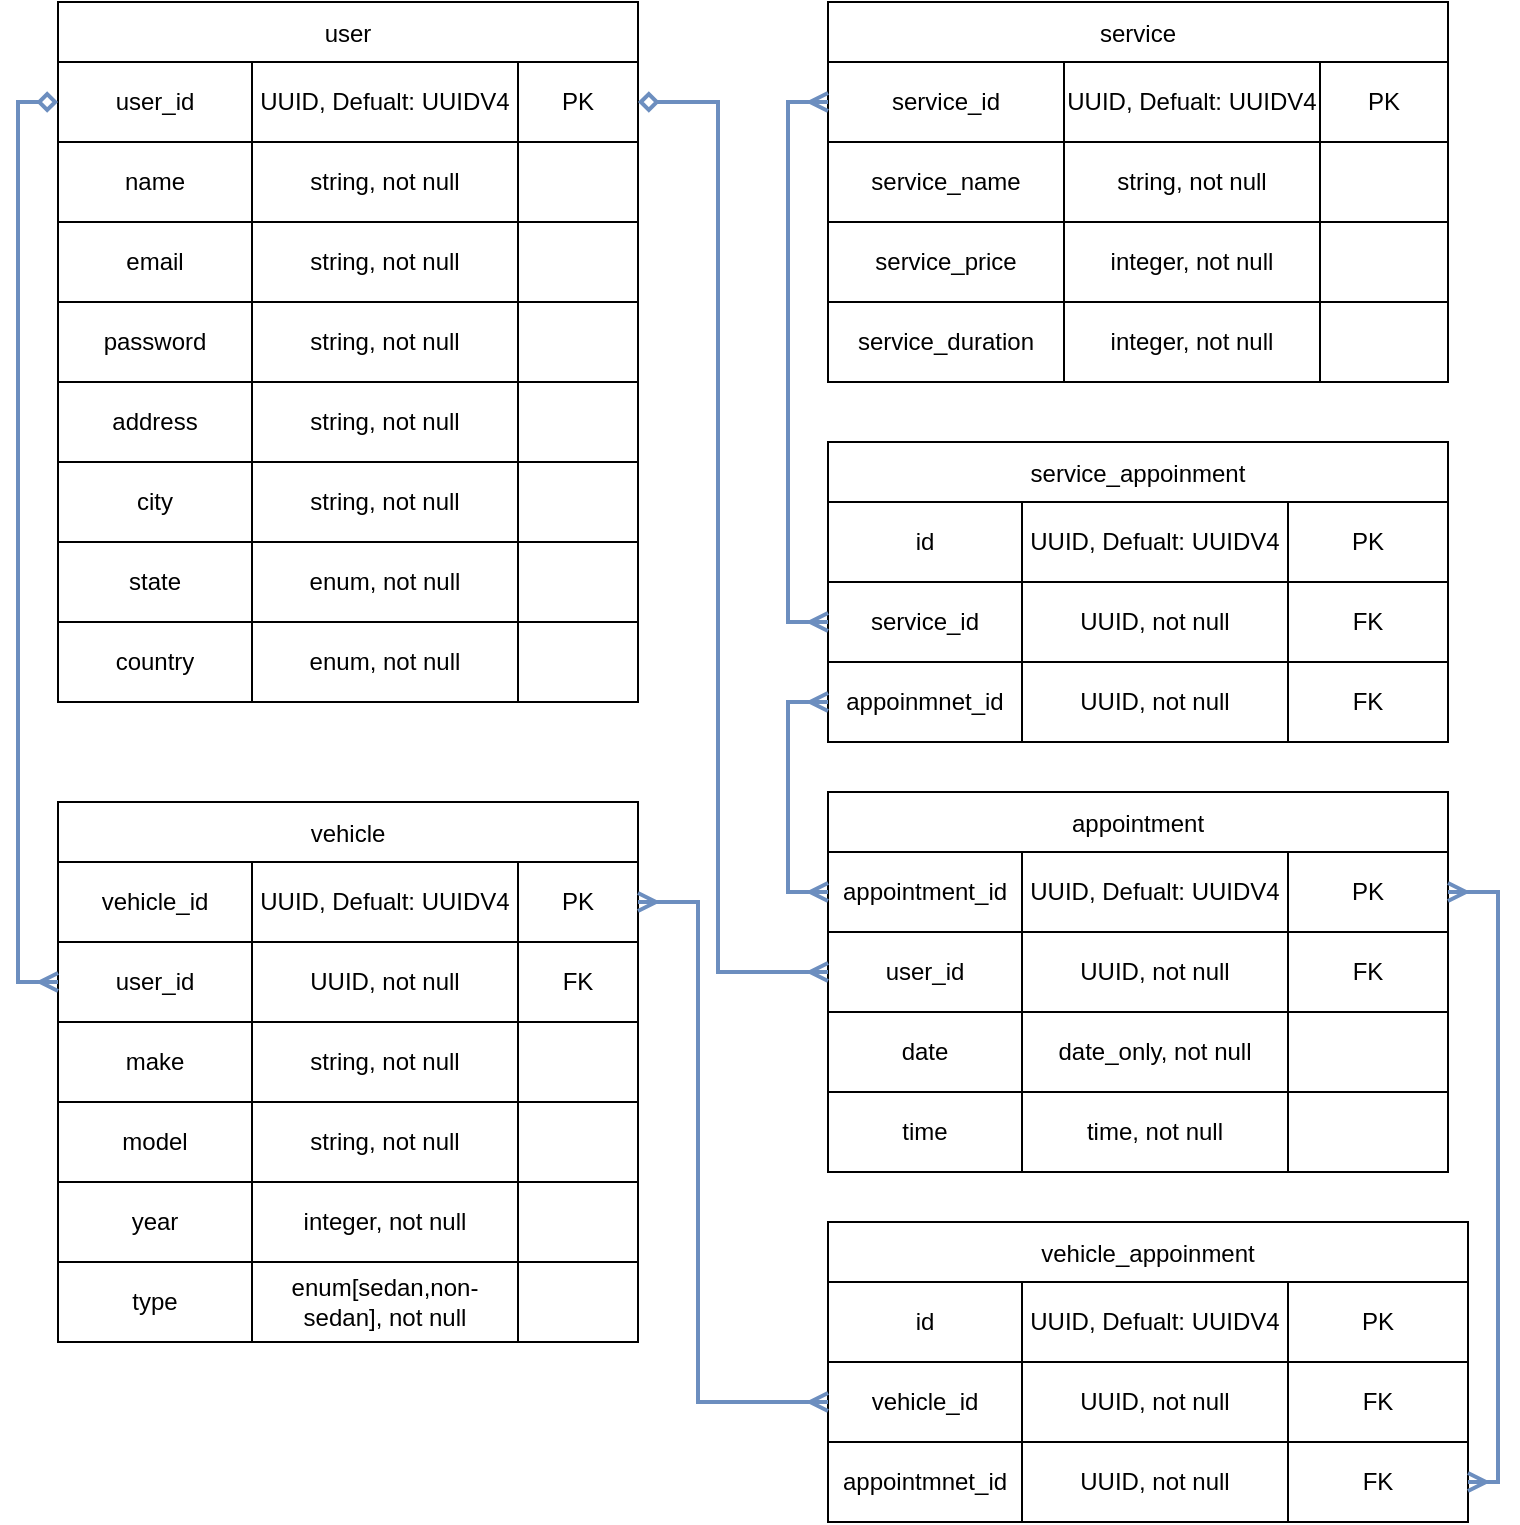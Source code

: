 <mxfile version="20.0.3" type="github">
  <diagram id="LNtF2awDO7GWqMIw528t" name="Page-1">
    <mxGraphModel dx="782" dy="431" grid="1" gridSize="10" guides="1" tooltips="1" connect="1" arrows="1" fold="1" page="1" pageScale="1" pageWidth="850" pageHeight="1100" math="0" shadow="0">
      <root>
        <mxCell id="0" />
        <mxCell id="1" parent="0" />
        <mxCell id="NZFbkUF4qg5c_zphjlse-41" value="user" style="shape=table;startSize=30;container=1;collapsible=0;childLayout=tableLayout;" parent="1" vertex="1">
          <mxGeometry x="40" y="40" width="290" height="350" as="geometry" />
        </mxCell>
        <mxCell id="NZFbkUF4qg5c_zphjlse-42" value="" style="shape=tableRow;horizontal=0;startSize=0;swimlaneHead=0;swimlaneBody=0;top=0;left=0;bottom=0;right=0;collapsible=0;dropTarget=0;fillColor=none;points=[[0,0.5],[1,0.5]];portConstraint=eastwest;" parent="NZFbkUF4qg5c_zphjlse-41" vertex="1">
          <mxGeometry y="30" width="290" height="40" as="geometry" />
        </mxCell>
        <mxCell id="NZFbkUF4qg5c_zphjlse-43" value="user_id" style="shape=partialRectangle;html=1;whiteSpace=wrap;connectable=0;overflow=hidden;fillColor=none;top=0;left=0;bottom=0;right=0;pointerEvents=1;" parent="NZFbkUF4qg5c_zphjlse-42" vertex="1">
          <mxGeometry width="97" height="40" as="geometry">
            <mxRectangle width="97" height="40" as="alternateBounds" />
          </mxGeometry>
        </mxCell>
        <mxCell id="NZFbkUF4qg5c_zphjlse-44" value="UUID, Defualt: UUIDV4" style="shape=partialRectangle;html=1;whiteSpace=wrap;connectable=0;overflow=hidden;fillColor=none;top=0;left=0;bottom=0;right=0;pointerEvents=1;" parent="NZFbkUF4qg5c_zphjlse-42" vertex="1">
          <mxGeometry x="97" width="133" height="40" as="geometry">
            <mxRectangle width="133" height="40" as="alternateBounds" />
          </mxGeometry>
        </mxCell>
        <mxCell id="NZFbkUF4qg5c_zphjlse-45" value="PK" style="shape=partialRectangle;html=1;whiteSpace=wrap;connectable=0;overflow=hidden;fillColor=none;top=0;left=0;bottom=0;right=0;pointerEvents=1;" parent="NZFbkUF4qg5c_zphjlse-42" vertex="1">
          <mxGeometry x="230" width="60" height="40" as="geometry">
            <mxRectangle width="60" height="40" as="alternateBounds" />
          </mxGeometry>
        </mxCell>
        <mxCell id="NZFbkUF4qg5c_zphjlse-103" style="shape=tableRow;horizontal=0;startSize=0;swimlaneHead=0;swimlaneBody=0;top=0;left=0;bottom=0;right=0;collapsible=0;dropTarget=0;fillColor=none;points=[[0,0.5],[1,0.5]];portConstraint=eastwest;" parent="NZFbkUF4qg5c_zphjlse-41" vertex="1">
          <mxGeometry y="70" width="290" height="40" as="geometry" />
        </mxCell>
        <mxCell id="NZFbkUF4qg5c_zphjlse-104" value="name" style="shape=partialRectangle;html=1;whiteSpace=wrap;connectable=0;overflow=hidden;fillColor=none;top=0;left=0;bottom=0;right=0;pointerEvents=1;" parent="NZFbkUF4qg5c_zphjlse-103" vertex="1">
          <mxGeometry width="97" height="40" as="geometry">
            <mxRectangle width="97" height="40" as="alternateBounds" />
          </mxGeometry>
        </mxCell>
        <mxCell id="NZFbkUF4qg5c_zphjlse-105" value="string, not null" style="shape=partialRectangle;html=1;whiteSpace=wrap;connectable=0;overflow=hidden;fillColor=none;top=0;left=0;bottom=0;right=0;pointerEvents=1;" parent="NZFbkUF4qg5c_zphjlse-103" vertex="1">
          <mxGeometry x="97" width="133" height="40" as="geometry">
            <mxRectangle width="133" height="40" as="alternateBounds" />
          </mxGeometry>
        </mxCell>
        <mxCell id="NZFbkUF4qg5c_zphjlse-106" style="shape=partialRectangle;html=1;whiteSpace=wrap;connectable=0;overflow=hidden;fillColor=none;top=0;left=0;bottom=0;right=0;pointerEvents=1;" parent="NZFbkUF4qg5c_zphjlse-103" vertex="1">
          <mxGeometry x="230" width="60" height="40" as="geometry">
            <mxRectangle width="60" height="40" as="alternateBounds" />
          </mxGeometry>
        </mxCell>
        <mxCell id="NZFbkUF4qg5c_zphjlse-46" value="" style="shape=tableRow;horizontal=0;startSize=0;swimlaneHead=0;swimlaneBody=0;top=0;left=0;bottom=0;right=0;collapsible=0;dropTarget=0;fillColor=none;points=[[0,0.5],[1,0.5]];portConstraint=eastwest;" parent="NZFbkUF4qg5c_zphjlse-41" vertex="1">
          <mxGeometry y="110" width="290" height="40" as="geometry" />
        </mxCell>
        <mxCell id="NZFbkUF4qg5c_zphjlse-47" value="email" style="shape=partialRectangle;html=1;whiteSpace=wrap;connectable=0;overflow=hidden;fillColor=none;top=0;left=0;bottom=0;right=0;pointerEvents=1;" parent="NZFbkUF4qg5c_zphjlse-46" vertex="1">
          <mxGeometry width="97" height="40" as="geometry">
            <mxRectangle width="97" height="40" as="alternateBounds" />
          </mxGeometry>
        </mxCell>
        <mxCell id="NZFbkUF4qg5c_zphjlse-48" value="string, not null" style="shape=partialRectangle;html=1;whiteSpace=wrap;connectable=0;overflow=hidden;fillColor=none;top=0;left=0;bottom=0;right=0;pointerEvents=1;" parent="NZFbkUF4qg5c_zphjlse-46" vertex="1">
          <mxGeometry x="97" width="133" height="40" as="geometry">
            <mxRectangle width="133" height="40" as="alternateBounds" />
          </mxGeometry>
        </mxCell>
        <mxCell id="NZFbkUF4qg5c_zphjlse-49" value="" style="shape=partialRectangle;html=1;whiteSpace=wrap;connectable=0;overflow=hidden;fillColor=none;top=0;left=0;bottom=0;right=0;pointerEvents=1;" parent="NZFbkUF4qg5c_zphjlse-46" vertex="1">
          <mxGeometry x="230" width="60" height="40" as="geometry">
            <mxRectangle width="60" height="40" as="alternateBounds" />
          </mxGeometry>
        </mxCell>
        <mxCell id="NZFbkUF4qg5c_zphjlse-50" value="" style="shape=tableRow;horizontal=0;startSize=0;swimlaneHead=0;swimlaneBody=0;top=0;left=0;bottom=0;right=0;collapsible=0;dropTarget=0;fillColor=none;points=[[0,0.5],[1,0.5]];portConstraint=eastwest;" parent="NZFbkUF4qg5c_zphjlse-41" vertex="1">
          <mxGeometry y="150" width="290" height="40" as="geometry" />
        </mxCell>
        <mxCell id="NZFbkUF4qg5c_zphjlse-51" value="password" style="shape=partialRectangle;html=1;whiteSpace=wrap;connectable=0;overflow=hidden;fillColor=none;top=0;left=0;bottom=0;right=0;pointerEvents=1;" parent="NZFbkUF4qg5c_zphjlse-50" vertex="1">
          <mxGeometry width="97" height="40" as="geometry">
            <mxRectangle width="97" height="40" as="alternateBounds" />
          </mxGeometry>
        </mxCell>
        <mxCell id="NZFbkUF4qg5c_zphjlse-52" value="string, not null" style="shape=partialRectangle;html=1;whiteSpace=wrap;connectable=0;overflow=hidden;fillColor=none;top=0;left=0;bottom=0;right=0;pointerEvents=1;" parent="NZFbkUF4qg5c_zphjlse-50" vertex="1">
          <mxGeometry x="97" width="133" height="40" as="geometry">
            <mxRectangle width="133" height="40" as="alternateBounds" />
          </mxGeometry>
        </mxCell>
        <mxCell id="NZFbkUF4qg5c_zphjlse-53" value="" style="shape=partialRectangle;html=1;whiteSpace=wrap;connectable=0;overflow=hidden;fillColor=none;top=0;left=0;bottom=0;right=0;pointerEvents=1;" parent="NZFbkUF4qg5c_zphjlse-50" vertex="1">
          <mxGeometry x="230" width="60" height="40" as="geometry">
            <mxRectangle width="60" height="40" as="alternateBounds" />
          </mxGeometry>
        </mxCell>
        <mxCell id="NZFbkUF4qg5c_zphjlse-54" value="" style="shape=tableRow;horizontal=0;startSize=0;swimlaneHead=0;swimlaneBody=0;top=0;left=0;bottom=0;right=0;collapsible=0;dropTarget=0;fillColor=none;points=[[0,0.5],[1,0.5]];portConstraint=eastwest;" parent="NZFbkUF4qg5c_zphjlse-41" vertex="1">
          <mxGeometry y="190" width="290" height="40" as="geometry" />
        </mxCell>
        <mxCell id="NZFbkUF4qg5c_zphjlse-55" value="address" style="shape=partialRectangle;html=1;whiteSpace=wrap;connectable=0;overflow=hidden;fillColor=none;top=0;left=0;bottom=0;right=0;pointerEvents=1;" parent="NZFbkUF4qg5c_zphjlse-54" vertex="1">
          <mxGeometry width="97" height="40" as="geometry">
            <mxRectangle width="97" height="40" as="alternateBounds" />
          </mxGeometry>
        </mxCell>
        <mxCell id="NZFbkUF4qg5c_zphjlse-56" value="string, not null" style="shape=partialRectangle;html=1;whiteSpace=wrap;connectable=0;overflow=hidden;fillColor=none;top=0;left=0;bottom=0;right=0;pointerEvents=1;" parent="NZFbkUF4qg5c_zphjlse-54" vertex="1">
          <mxGeometry x="97" width="133" height="40" as="geometry">
            <mxRectangle width="133" height="40" as="alternateBounds" />
          </mxGeometry>
        </mxCell>
        <mxCell id="NZFbkUF4qg5c_zphjlse-57" value="" style="shape=partialRectangle;html=1;whiteSpace=wrap;connectable=0;overflow=hidden;fillColor=none;top=0;left=0;bottom=0;right=0;pointerEvents=1;" parent="NZFbkUF4qg5c_zphjlse-54" vertex="1">
          <mxGeometry x="230" width="60" height="40" as="geometry">
            <mxRectangle width="60" height="40" as="alternateBounds" />
          </mxGeometry>
        </mxCell>
        <mxCell id="NZFbkUF4qg5c_zphjlse-58" value="" style="shape=tableRow;horizontal=0;startSize=0;swimlaneHead=0;swimlaneBody=0;top=0;left=0;bottom=0;right=0;collapsible=0;dropTarget=0;fillColor=none;points=[[0,0.5],[1,0.5]];portConstraint=eastwest;" parent="NZFbkUF4qg5c_zphjlse-41" vertex="1">
          <mxGeometry y="230" width="290" height="40" as="geometry" />
        </mxCell>
        <mxCell id="NZFbkUF4qg5c_zphjlse-59" value="city" style="shape=partialRectangle;html=1;whiteSpace=wrap;connectable=0;overflow=hidden;fillColor=none;top=0;left=0;bottom=0;right=0;pointerEvents=1;" parent="NZFbkUF4qg5c_zphjlse-58" vertex="1">
          <mxGeometry width="97" height="40" as="geometry">
            <mxRectangle width="97" height="40" as="alternateBounds" />
          </mxGeometry>
        </mxCell>
        <mxCell id="NZFbkUF4qg5c_zphjlse-60" value="string, not null" style="shape=partialRectangle;html=1;whiteSpace=wrap;connectable=0;overflow=hidden;fillColor=none;top=0;left=0;bottom=0;right=0;pointerEvents=1;" parent="NZFbkUF4qg5c_zphjlse-58" vertex="1">
          <mxGeometry x="97" width="133" height="40" as="geometry">
            <mxRectangle width="133" height="40" as="alternateBounds" />
          </mxGeometry>
        </mxCell>
        <mxCell id="NZFbkUF4qg5c_zphjlse-61" value="" style="shape=partialRectangle;html=1;whiteSpace=wrap;connectable=0;overflow=hidden;fillColor=none;top=0;left=0;bottom=0;right=0;pointerEvents=1;" parent="NZFbkUF4qg5c_zphjlse-58" vertex="1">
          <mxGeometry x="230" width="60" height="40" as="geometry">
            <mxRectangle width="60" height="40" as="alternateBounds" />
          </mxGeometry>
        </mxCell>
        <mxCell id="NZFbkUF4qg5c_zphjlse-70" style="shape=tableRow;horizontal=0;startSize=0;swimlaneHead=0;swimlaneBody=0;top=0;left=0;bottom=0;right=0;collapsible=0;dropTarget=0;fillColor=none;points=[[0,0.5],[1,0.5]];portConstraint=eastwest;" parent="NZFbkUF4qg5c_zphjlse-41" vertex="1">
          <mxGeometry y="270" width="290" height="40" as="geometry" />
        </mxCell>
        <mxCell id="NZFbkUF4qg5c_zphjlse-71" value="state" style="shape=partialRectangle;html=1;whiteSpace=wrap;connectable=0;overflow=hidden;fillColor=none;top=0;left=0;bottom=0;right=0;pointerEvents=1;" parent="NZFbkUF4qg5c_zphjlse-70" vertex="1">
          <mxGeometry width="97" height="40" as="geometry">
            <mxRectangle width="97" height="40" as="alternateBounds" />
          </mxGeometry>
        </mxCell>
        <mxCell id="NZFbkUF4qg5c_zphjlse-72" value="enum, not null" style="shape=partialRectangle;html=1;whiteSpace=wrap;connectable=0;overflow=hidden;fillColor=none;top=0;left=0;bottom=0;right=0;pointerEvents=1;" parent="NZFbkUF4qg5c_zphjlse-70" vertex="1">
          <mxGeometry x="97" width="133" height="40" as="geometry">
            <mxRectangle width="133" height="40" as="alternateBounds" />
          </mxGeometry>
        </mxCell>
        <mxCell id="NZFbkUF4qg5c_zphjlse-73" style="shape=partialRectangle;html=1;whiteSpace=wrap;connectable=0;overflow=hidden;fillColor=none;top=0;left=0;bottom=0;right=0;pointerEvents=1;" parent="NZFbkUF4qg5c_zphjlse-70" vertex="1">
          <mxGeometry x="230" width="60" height="40" as="geometry">
            <mxRectangle width="60" height="40" as="alternateBounds" />
          </mxGeometry>
        </mxCell>
        <mxCell id="NZFbkUF4qg5c_zphjlse-66" style="shape=tableRow;horizontal=0;startSize=0;swimlaneHead=0;swimlaneBody=0;top=0;left=0;bottom=0;right=0;collapsible=0;dropTarget=0;fillColor=none;points=[[0,0.5],[1,0.5]];portConstraint=eastwest;" parent="NZFbkUF4qg5c_zphjlse-41" vertex="1">
          <mxGeometry y="310" width="290" height="40" as="geometry" />
        </mxCell>
        <mxCell id="NZFbkUF4qg5c_zphjlse-67" value="country" style="shape=partialRectangle;html=1;whiteSpace=wrap;connectable=0;overflow=hidden;fillColor=none;top=0;left=0;bottom=0;right=0;pointerEvents=1;" parent="NZFbkUF4qg5c_zphjlse-66" vertex="1">
          <mxGeometry width="97" height="40" as="geometry">
            <mxRectangle width="97" height="40" as="alternateBounds" />
          </mxGeometry>
        </mxCell>
        <mxCell id="NZFbkUF4qg5c_zphjlse-68" value="enum, not null" style="shape=partialRectangle;html=1;whiteSpace=wrap;connectable=0;overflow=hidden;fillColor=none;top=0;left=0;bottom=0;right=0;pointerEvents=1;" parent="NZFbkUF4qg5c_zphjlse-66" vertex="1">
          <mxGeometry x="97" width="133" height="40" as="geometry">
            <mxRectangle width="133" height="40" as="alternateBounds" />
          </mxGeometry>
        </mxCell>
        <mxCell id="NZFbkUF4qg5c_zphjlse-69" style="shape=partialRectangle;html=1;whiteSpace=wrap;connectable=0;overflow=hidden;fillColor=none;top=0;left=0;bottom=0;right=0;pointerEvents=1;" parent="NZFbkUF4qg5c_zphjlse-66" vertex="1">
          <mxGeometry x="230" width="60" height="40" as="geometry">
            <mxRectangle width="60" height="40" as="alternateBounds" />
          </mxGeometry>
        </mxCell>
        <mxCell id="NZFbkUF4qg5c_zphjlse-74" value="service" style="shape=table;startSize=30;container=1;collapsible=0;childLayout=tableLayout;" parent="1" vertex="1">
          <mxGeometry x="425" y="40" width="310" height="190" as="geometry" />
        </mxCell>
        <mxCell id="NZFbkUF4qg5c_zphjlse-75" value="" style="shape=tableRow;horizontal=0;startSize=0;swimlaneHead=0;swimlaneBody=0;top=0;left=0;bottom=0;right=0;collapsible=0;dropTarget=0;fillColor=none;points=[[0,0.5],[1,0.5]];portConstraint=eastwest;" parent="NZFbkUF4qg5c_zphjlse-74" vertex="1">
          <mxGeometry y="30" width="310" height="40" as="geometry" />
        </mxCell>
        <mxCell id="NZFbkUF4qg5c_zphjlse-76" value="service_id" style="shape=partialRectangle;html=1;whiteSpace=wrap;connectable=0;overflow=hidden;fillColor=none;top=0;left=0;bottom=0;right=0;pointerEvents=1;" parent="NZFbkUF4qg5c_zphjlse-75" vertex="1">
          <mxGeometry width="118" height="40" as="geometry">
            <mxRectangle width="118" height="40" as="alternateBounds" />
          </mxGeometry>
        </mxCell>
        <mxCell id="NZFbkUF4qg5c_zphjlse-77" value="UUID, Defualt: UUIDV4" style="shape=partialRectangle;html=1;whiteSpace=wrap;connectable=0;overflow=hidden;fillColor=none;top=0;left=0;bottom=0;right=0;pointerEvents=1;" parent="NZFbkUF4qg5c_zphjlse-75" vertex="1">
          <mxGeometry x="118" width="128" height="40" as="geometry">
            <mxRectangle width="128" height="40" as="alternateBounds" />
          </mxGeometry>
        </mxCell>
        <mxCell id="NZFbkUF4qg5c_zphjlse-78" value="PK" style="shape=partialRectangle;html=1;whiteSpace=wrap;connectable=0;overflow=hidden;fillColor=none;top=0;left=0;bottom=0;right=0;pointerEvents=1;" parent="NZFbkUF4qg5c_zphjlse-75" vertex="1">
          <mxGeometry x="246" width="64" height="40" as="geometry">
            <mxRectangle width="64" height="40" as="alternateBounds" />
          </mxGeometry>
        </mxCell>
        <mxCell id="NZFbkUF4qg5c_zphjlse-79" value="" style="shape=tableRow;horizontal=0;startSize=0;swimlaneHead=0;swimlaneBody=0;top=0;left=0;bottom=0;right=0;collapsible=0;dropTarget=0;fillColor=none;points=[[0,0.5],[1,0.5]];portConstraint=eastwest;" parent="NZFbkUF4qg5c_zphjlse-74" vertex="1">
          <mxGeometry y="70" width="310" height="40" as="geometry" />
        </mxCell>
        <mxCell id="NZFbkUF4qg5c_zphjlse-80" value="service_name" style="shape=partialRectangle;html=1;whiteSpace=wrap;connectable=0;overflow=hidden;fillColor=none;top=0;left=0;bottom=0;right=0;pointerEvents=1;" parent="NZFbkUF4qg5c_zphjlse-79" vertex="1">
          <mxGeometry width="118" height="40" as="geometry">
            <mxRectangle width="118" height="40" as="alternateBounds" />
          </mxGeometry>
        </mxCell>
        <mxCell id="NZFbkUF4qg5c_zphjlse-81" value="string, not null" style="shape=partialRectangle;html=1;whiteSpace=wrap;connectable=0;overflow=hidden;fillColor=none;top=0;left=0;bottom=0;right=0;pointerEvents=1;" parent="NZFbkUF4qg5c_zphjlse-79" vertex="1">
          <mxGeometry x="118" width="128" height="40" as="geometry">
            <mxRectangle width="128" height="40" as="alternateBounds" />
          </mxGeometry>
        </mxCell>
        <mxCell id="NZFbkUF4qg5c_zphjlse-82" value="" style="shape=partialRectangle;html=1;whiteSpace=wrap;connectable=0;overflow=hidden;fillColor=none;top=0;left=0;bottom=0;right=0;pointerEvents=1;" parent="NZFbkUF4qg5c_zphjlse-79" vertex="1">
          <mxGeometry x="246" width="64" height="40" as="geometry">
            <mxRectangle width="64" height="40" as="alternateBounds" />
          </mxGeometry>
        </mxCell>
        <mxCell id="NZFbkUF4qg5c_zphjlse-83" value="" style="shape=tableRow;horizontal=0;startSize=0;swimlaneHead=0;swimlaneBody=0;top=0;left=0;bottom=0;right=0;collapsible=0;dropTarget=0;fillColor=none;points=[[0,0.5],[1,0.5]];portConstraint=eastwest;" parent="NZFbkUF4qg5c_zphjlse-74" vertex="1">
          <mxGeometry y="110" width="310" height="40" as="geometry" />
        </mxCell>
        <mxCell id="NZFbkUF4qg5c_zphjlse-84" value="service_price" style="shape=partialRectangle;html=1;whiteSpace=wrap;connectable=0;overflow=hidden;fillColor=none;top=0;left=0;bottom=0;right=0;pointerEvents=1;" parent="NZFbkUF4qg5c_zphjlse-83" vertex="1">
          <mxGeometry width="118" height="40" as="geometry">
            <mxRectangle width="118" height="40" as="alternateBounds" />
          </mxGeometry>
        </mxCell>
        <mxCell id="NZFbkUF4qg5c_zphjlse-85" value="integer, not null" style="shape=partialRectangle;html=1;whiteSpace=wrap;connectable=0;overflow=hidden;fillColor=none;top=0;left=0;bottom=0;right=0;pointerEvents=1;" parent="NZFbkUF4qg5c_zphjlse-83" vertex="1">
          <mxGeometry x="118" width="128" height="40" as="geometry">
            <mxRectangle width="128" height="40" as="alternateBounds" />
          </mxGeometry>
        </mxCell>
        <mxCell id="NZFbkUF4qg5c_zphjlse-86" value="" style="shape=partialRectangle;html=1;whiteSpace=wrap;connectable=0;overflow=hidden;fillColor=none;top=0;left=0;bottom=0;right=0;pointerEvents=1;" parent="NZFbkUF4qg5c_zphjlse-83" vertex="1">
          <mxGeometry x="246" width="64" height="40" as="geometry">
            <mxRectangle width="64" height="40" as="alternateBounds" />
          </mxGeometry>
        </mxCell>
        <mxCell id="NZFbkUF4qg5c_zphjlse-87" value="" style="shape=tableRow;horizontal=0;startSize=0;swimlaneHead=0;swimlaneBody=0;top=0;left=0;bottom=0;right=0;collapsible=0;dropTarget=0;fillColor=none;points=[[0,0.5],[1,0.5]];portConstraint=eastwest;" parent="NZFbkUF4qg5c_zphjlse-74" vertex="1">
          <mxGeometry y="150" width="310" height="40" as="geometry" />
        </mxCell>
        <mxCell id="NZFbkUF4qg5c_zphjlse-88" value="service_duration" style="shape=partialRectangle;html=1;whiteSpace=wrap;connectable=0;overflow=hidden;fillColor=none;top=0;left=0;bottom=0;right=0;pointerEvents=1;" parent="NZFbkUF4qg5c_zphjlse-87" vertex="1">
          <mxGeometry width="118" height="40" as="geometry">
            <mxRectangle width="118" height="40" as="alternateBounds" />
          </mxGeometry>
        </mxCell>
        <mxCell id="NZFbkUF4qg5c_zphjlse-89" value="integer, not null" style="shape=partialRectangle;html=1;whiteSpace=wrap;connectable=0;overflow=hidden;fillColor=none;top=0;left=0;bottom=0;right=0;pointerEvents=1;" parent="NZFbkUF4qg5c_zphjlse-87" vertex="1">
          <mxGeometry x="118" width="128" height="40" as="geometry">
            <mxRectangle width="128" height="40" as="alternateBounds" />
          </mxGeometry>
        </mxCell>
        <mxCell id="NZFbkUF4qg5c_zphjlse-90" value="" style="shape=partialRectangle;html=1;whiteSpace=wrap;connectable=0;overflow=hidden;fillColor=none;top=0;left=0;bottom=0;right=0;pointerEvents=1;" parent="NZFbkUF4qg5c_zphjlse-87" vertex="1">
          <mxGeometry x="246" width="64" height="40" as="geometry">
            <mxRectangle width="64" height="40" as="alternateBounds" />
          </mxGeometry>
        </mxCell>
        <mxCell id="NZFbkUF4qg5c_zphjlse-107" value="vehicle" style="shape=table;startSize=30;container=1;collapsible=0;childLayout=tableLayout;" parent="1" vertex="1">
          <mxGeometry x="40" y="440" width="290" height="270" as="geometry" />
        </mxCell>
        <mxCell id="NZFbkUF4qg5c_zphjlse-108" value="" style="shape=tableRow;horizontal=0;startSize=0;swimlaneHead=0;swimlaneBody=0;top=0;left=0;bottom=0;right=0;collapsible=0;dropTarget=0;fillColor=none;points=[[0,0.5],[1,0.5]];portConstraint=eastwest;" parent="NZFbkUF4qg5c_zphjlse-107" vertex="1">
          <mxGeometry y="30" width="290" height="40" as="geometry" />
        </mxCell>
        <mxCell id="NZFbkUF4qg5c_zphjlse-109" value="vehicle_id" style="shape=partialRectangle;html=1;whiteSpace=wrap;connectable=0;overflow=hidden;fillColor=none;top=0;left=0;bottom=0;right=0;pointerEvents=1;" parent="NZFbkUF4qg5c_zphjlse-108" vertex="1">
          <mxGeometry width="97" height="40" as="geometry">
            <mxRectangle width="97" height="40" as="alternateBounds" />
          </mxGeometry>
        </mxCell>
        <mxCell id="NZFbkUF4qg5c_zphjlse-110" value="UUID, Defualt: UUIDV4" style="shape=partialRectangle;html=1;whiteSpace=wrap;connectable=0;overflow=hidden;fillColor=none;top=0;left=0;bottom=0;right=0;pointerEvents=1;" parent="NZFbkUF4qg5c_zphjlse-108" vertex="1">
          <mxGeometry x="97" width="133" height="40" as="geometry">
            <mxRectangle width="133" height="40" as="alternateBounds" />
          </mxGeometry>
        </mxCell>
        <mxCell id="NZFbkUF4qg5c_zphjlse-111" value="PK" style="shape=partialRectangle;html=1;whiteSpace=wrap;connectable=0;overflow=hidden;fillColor=none;top=0;left=0;bottom=0;right=0;pointerEvents=1;" parent="NZFbkUF4qg5c_zphjlse-108" vertex="1">
          <mxGeometry x="230" width="60" height="40" as="geometry">
            <mxRectangle width="60" height="40" as="alternateBounds" />
          </mxGeometry>
        </mxCell>
        <mxCell id="NZFbkUF4qg5c_zphjlse-112" style="shape=tableRow;horizontal=0;startSize=0;swimlaneHead=0;swimlaneBody=0;top=0;left=0;bottom=0;right=0;collapsible=0;dropTarget=0;fillColor=none;points=[[0,0.5],[1,0.5]];portConstraint=eastwest;" parent="NZFbkUF4qg5c_zphjlse-107" vertex="1">
          <mxGeometry y="70" width="290" height="40" as="geometry" />
        </mxCell>
        <mxCell id="NZFbkUF4qg5c_zphjlse-113" value="user_id" style="shape=partialRectangle;html=1;whiteSpace=wrap;connectable=0;overflow=hidden;fillColor=none;top=0;left=0;bottom=0;right=0;pointerEvents=1;" parent="NZFbkUF4qg5c_zphjlse-112" vertex="1">
          <mxGeometry width="97" height="40" as="geometry">
            <mxRectangle width="97" height="40" as="alternateBounds" />
          </mxGeometry>
        </mxCell>
        <mxCell id="NZFbkUF4qg5c_zphjlse-114" value="UUID, not null" style="shape=partialRectangle;html=1;whiteSpace=wrap;connectable=0;overflow=hidden;fillColor=none;top=0;left=0;bottom=0;right=0;pointerEvents=1;" parent="NZFbkUF4qg5c_zphjlse-112" vertex="1">
          <mxGeometry x="97" width="133" height="40" as="geometry">
            <mxRectangle width="133" height="40" as="alternateBounds" />
          </mxGeometry>
        </mxCell>
        <mxCell id="NZFbkUF4qg5c_zphjlse-115" value="FK" style="shape=partialRectangle;html=1;whiteSpace=wrap;connectable=0;overflow=hidden;fillColor=none;top=0;left=0;bottom=0;right=0;pointerEvents=1;" parent="NZFbkUF4qg5c_zphjlse-112" vertex="1">
          <mxGeometry x="230" width="60" height="40" as="geometry">
            <mxRectangle width="60" height="40" as="alternateBounds" />
          </mxGeometry>
        </mxCell>
        <mxCell id="NZFbkUF4qg5c_zphjlse-116" value="" style="shape=tableRow;horizontal=0;startSize=0;swimlaneHead=0;swimlaneBody=0;top=0;left=0;bottom=0;right=0;collapsible=0;dropTarget=0;fillColor=none;points=[[0,0.5],[1,0.5]];portConstraint=eastwest;" parent="NZFbkUF4qg5c_zphjlse-107" vertex="1">
          <mxGeometry y="110" width="290" height="40" as="geometry" />
        </mxCell>
        <mxCell id="NZFbkUF4qg5c_zphjlse-117" value="make" style="shape=partialRectangle;html=1;whiteSpace=wrap;connectable=0;overflow=hidden;fillColor=none;top=0;left=0;bottom=0;right=0;pointerEvents=1;" parent="NZFbkUF4qg5c_zphjlse-116" vertex="1">
          <mxGeometry width="97" height="40" as="geometry">
            <mxRectangle width="97" height="40" as="alternateBounds" />
          </mxGeometry>
        </mxCell>
        <mxCell id="NZFbkUF4qg5c_zphjlse-118" value="string, not null" style="shape=partialRectangle;html=1;whiteSpace=wrap;connectable=0;overflow=hidden;fillColor=none;top=0;left=0;bottom=0;right=0;pointerEvents=1;" parent="NZFbkUF4qg5c_zphjlse-116" vertex="1">
          <mxGeometry x="97" width="133" height="40" as="geometry">
            <mxRectangle width="133" height="40" as="alternateBounds" />
          </mxGeometry>
        </mxCell>
        <mxCell id="NZFbkUF4qg5c_zphjlse-119" value="" style="shape=partialRectangle;html=1;whiteSpace=wrap;connectable=0;overflow=hidden;fillColor=none;top=0;left=0;bottom=0;right=0;pointerEvents=1;" parent="NZFbkUF4qg5c_zphjlse-116" vertex="1">
          <mxGeometry x="230" width="60" height="40" as="geometry">
            <mxRectangle width="60" height="40" as="alternateBounds" />
          </mxGeometry>
        </mxCell>
        <mxCell id="NZFbkUF4qg5c_zphjlse-120" value="" style="shape=tableRow;horizontal=0;startSize=0;swimlaneHead=0;swimlaneBody=0;top=0;left=0;bottom=0;right=0;collapsible=0;dropTarget=0;fillColor=none;points=[[0,0.5],[1,0.5]];portConstraint=eastwest;" parent="NZFbkUF4qg5c_zphjlse-107" vertex="1">
          <mxGeometry y="150" width="290" height="40" as="geometry" />
        </mxCell>
        <mxCell id="NZFbkUF4qg5c_zphjlse-121" value="model" style="shape=partialRectangle;html=1;whiteSpace=wrap;connectable=0;overflow=hidden;fillColor=none;top=0;left=0;bottom=0;right=0;pointerEvents=1;" parent="NZFbkUF4qg5c_zphjlse-120" vertex="1">
          <mxGeometry width="97" height="40" as="geometry">
            <mxRectangle width="97" height="40" as="alternateBounds" />
          </mxGeometry>
        </mxCell>
        <mxCell id="NZFbkUF4qg5c_zphjlse-122" value="string, not null" style="shape=partialRectangle;html=1;whiteSpace=wrap;connectable=0;overflow=hidden;fillColor=none;top=0;left=0;bottom=0;right=0;pointerEvents=1;" parent="NZFbkUF4qg5c_zphjlse-120" vertex="1">
          <mxGeometry x="97" width="133" height="40" as="geometry">
            <mxRectangle width="133" height="40" as="alternateBounds" />
          </mxGeometry>
        </mxCell>
        <mxCell id="NZFbkUF4qg5c_zphjlse-123" value="" style="shape=partialRectangle;html=1;whiteSpace=wrap;connectable=0;overflow=hidden;fillColor=none;top=0;left=0;bottom=0;right=0;pointerEvents=1;" parent="NZFbkUF4qg5c_zphjlse-120" vertex="1">
          <mxGeometry x="230" width="60" height="40" as="geometry">
            <mxRectangle width="60" height="40" as="alternateBounds" />
          </mxGeometry>
        </mxCell>
        <mxCell id="NZFbkUF4qg5c_zphjlse-124" value="" style="shape=tableRow;horizontal=0;startSize=0;swimlaneHead=0;swimlaneBody=0;top=0;left=0;bottom=0;right=0;collapsible=0;dropTarget=0;fillColor=none;points=[[0,0.5],[1,0.5]];portConstraint=eastwest;" parent="NZFbkUF4qg5c_zphjlse-107" vertex="1">
          <mxGeometry y="190" width="290" height="40" as="geometry" />
        </mxCell>
        <mxCell id="NZFbkUF4qg5c_zphjlse-125" value="year" style="shape=partialRectangle;html=1;whiteSpace=wrap;connectable=0;overflow=hidden;fillColor=none;top=0;left=0;bottom=0;right=0;pointerEvents=1;" parent="NZFbkUF4qg5c_zphjlse-124" vertex="1">
          <mxGeometry width="97" height="40" as="geometry">
            <mxRectangle width="97" height="40" as="alternateBounds" />
          </mxGeometry>
        </mxCell>
        <mxCell id="NZFbkUF4qg5c_zphjlse-126" value="integer, not null" style="shape=partialRectangle;html=1;whiteSpace=wrap;connectable=0;overflow=hidden;fillColor=none;top=0;left=0;bottom=0;right=0;pointerEvents=1;" parent="NZFbkUF4qg5c_zphjlse-124" vertex="1">
          <mxGeometry x="97" width="133" height="40" as="geometry">
            <mxRectangle width="133" height="40" as="alternateBounds" />
          </mxGeometry>
        </mxCell>
        <mxCell id="NZFbkUF4qg5c_zphjlse-127" value="" style="shape=partialRectangle;html=1;whiteSpace=wrap;connectable=0;overflow=hidden;fillColor=none;top=0;left=0;bottom=0;right=0;pointerEvents=1;" parent="NZFbkUF4qg5c_zphjlse-124" vertex="1">
          <mxGeometry x="230" width="60" height="40" as="geometry">
            <mxRectangle width="60" height="40" as="alternateBounds" />
          </mxGeometry>
        </mxCell>
        <mxCell id="NZFbkUF4qg5c_zphjlse-170" style="shape=tableRow;horizontal=0;startSize=0;swimlaneHead=0;swimlaneBody=0;top=0;left=0;bottom=0;right=0;collapsible=0;dropTarget=0;fillColor=none;points=[[0,0.5],[1,0.5]];portConstraint=eastwest;" parent="NZFbkUF4qg5c_zphjlse-107" vertex="1">
          <mxGeometry y="230" width="290" height="40" as="geometry" />
        </mxCell>
        <mxCell id="NZFbkUF4qg5c_zphjlse-171" value="type" style="shape=partialRectangle;html=1;whiteSpace=wrap;connectable=0;overflow=hidden;fillColor=none;top=0;left=0;bottom=0;right=0;pointerEvents=1;" parent="NZFbkUF4qg5c_zphjlse-170" vertex="1">
          <mxGeometry width="97" height="40" as="geometry">
            <mxRectangle width="97" height="40" as="alternateBounds" />
          </mxGeometry>
        </mxCell>
        <mxCell id="NZFbkUF4qg5c_zphjlse-172" value="enum[sedan,non-sedan], not null" style="shape=partialRectangle;html=1;whiteSpace=wrap;connectable=0;overflow=hidden;fillColor=none;top=0;left=0;bottom=0;right=0;pointerEvents=1;" parent="NZFbkUF4qg5c_zphjlse-170" vertex="1">
          <mxGeometry x="97" width="133" height="40" as="geometry">
            <mxRectangle width="133" height="40" as="alternateBounds" />
          </mxGeometry>
        </mxCell>
        <mxCell id="NZFbkUF4qg5c_zphjlse-173" style="shape=partialRectangle;html=1;whiteSpace=wrap;connectable=0;overflow=hidden;fillColor=none;top=0;left=0;bottom=0;right=0;pointerEvents=1;" parent="NZFbkUF4qg5c_zphjlse-170" vertex="1">
          <mxGeometry x="230" width="60" height="40" as="geometry">
            <mxRectangle width="60" height="40" as="alternateBounds" />
          </mxGeometry>
        </mxCell>
        <mxCell id="NZFbkUF4qg5c_zphjlse-140" value="appointment" style="shape=table;startSize=30;container=1;collapsible=0;childLayout=tableLayout;" parent="1" vertex="1">
          <mxGeometry x="425" y="435" width="310" height="190" as="geometry" />
        </mxCell>
        <mxCell id="NZFbkUF4qg5c_zphjlse-141" value="" style="shape=tableRow;horizontal=0;startSize=0;swimlaneHead=0;swimlaneBody=0;top=0;left=0;bottom=0;right=0;collapsible=0;dropTarget=0;fillColor=none;points=[[0,0.5],[1,0.5]];portConstraint=eastwest;" parent="NZFbkUF4qg5c_zphjlse-140" vertex="1">
          <mxGeometry y="30" width="310" height="40" as="geometry" />
        </mxCell>
        <mxCell id="NZFbkUF4qg5c_zphjlse-142" value="appointment_id" style="shape=partialRectangle;html=1;whiteSpace=wrap;connectable=0;overflow=hidden;fillColor=none;top=0;left=0;bottom=0;right=0;pointerEvents=1;" parent="NZFbkUF4qg5c_zphjlse-141" vertex="1">
          <mxGeometry width="97" height="40" as="geometry">
            <mxRectangle width="97" height="40" as="alternateBounds" />
          </mxGeometry>
        </mxCell>
        <mxCell id="NZFbkUF4qg5c_zphjlse-143" value="UUID, Defualt: UUIDV4" style="shape=partialRectangle;html=1;whiteSpace=wrap;connectable=0;overflow=hidden;fillColor=none;top=0;left=0;bottom=0;right=0;pointerEvents=1;" parent="NZFbkUF4qg5c_zphjlse-141" vertex="1">
          <mxGeometry x="97" width="133" height="40" as="geometry">
            <mxRectangle width="133" height="40" as="alternateBounds" />
          </mxGeometry>
        </mxCell>
        <mxCell id="NZFbkUF4qg5c_zphjlse-144" value="PK" style="shape=partialRectangle;html=1;whiteSpace=wrap;connectable=0;overflow=hidden;fillColor=none;top=0;left=0;bottom=0;right=0;pointerEvents=1;" parent="NZFbkUF4qg5c_zphjlse-141" vertex="1">
          <mxGeometry x="230" width="80" height="40" as="geometry">
            <mxRectangle width="80" height="40" as="alternateBounds" />
          </mxGeometry>
        </mxCell>
        <mxCell id="NZFbkUF4qg5c_zphjlse-145" style="shape=tableRow;horizontal=0;startSize=0;swimlaneHead=0;swimlaneBody=0;top=0;left=0;bottom=0;right=0;collapsible=0;dropTarget=0;fillColor=none;points=[[0,0.5],[1,0.5]];portConstraint=eastwest;" parent="NZFbkUF4qg5c_zphjlse-140" vertex="1">
          <mxGeometry y="70" width="310" height="40" as="geometry" />
        </mxCell>
        <mxCell id="NZFbkUF4qg5c_zphjlse-146" value="user_id" style="shape=partialRectangle;html=1;whiteSpace=wrap;connectable=0;overflow=hidden;fillColor=none;top=0;left=0;bottom=0;right=0;pointerEvents=1;" parent="NZFbkUF4qg5c_zphjlse-145" vertex="1">
          <mxGeometry width="97" height="40" as="geometry">
            <mxRectangle width="97" height="40" as="alternateBounds" />
          </mxGeometry>
        </mxCell>
        <mxCell id="NZFbkUF4qg5c_zphjlse-147" value="UUID, not null" style="shape=partialRectangle;html=1;whiteSpace=wrap;connectable=0;overflow=hidden;fillColor=none;top=0;left=0;bottom=0;right=0;pointerEvents=1;" parent="NZFbkUF4qg5c_zphjlse-145" vertex="1">
          <mxGeometry x="97" width="133" height="40" as="geometry">
            <mxRectangle width="133" height="40" as="alternateBounds" />
          </mxGeometry>
        </mxCell>
        <mxCell id="NZFbkUF4qg5c_zphjlse-148" value="FK" style="shape=partialRectangle;html=1;whiteSpace=wrap;connectable=0;overflow=hidden;fillColor=none;top=0;left=0;bottom=0;right=0;pointerEvents=1;" parent="NZFbkUF4qg5c_zphjlse-145" vertex="1">
          <mxGeometry x="230" width="80" height="40" as="geometry">
            <mxRectangle width="80" height="40" as="alternateBounds" />
          </mxGeometry>
        </mxCell>
        <mxCell id="NZFbkUF4qg5c_zphjlse-153" value="" style="shape=tableRow;horizontal=0;startSize=0;swimlaneHead=0;swimlaneBody=0;top=0;left=0;bottom=0;right=0;collapsible=0;dropTarget=0;fillColor=none;points=[[0,0.5],[1,0.5]];portConstraint=eastwest;" parent="NZFbkUF4qg5c_zphjlse-140" vertex="1">
          <mxGeometry y="110" width="310" height="40" as="geometry" />
        </mxCell>
        <mxCell id="NZFbkUF4qg5c_zphjlse-154" value="date" style="shape=partialRectangle;html=1;whiteSpace=wrap;connectable=0;overflow=hidden;fillColor=none;top=0;left=0;bottom=0;right=0;pointerEvents=1;" parent="NZFbkUF4qg5c_zphjlse-153" vertex="1">
          <mxGeometry width="97" height="40" as="geometry">
            <mxRectangle width="97" height="40" as="alternateBounds" />
          </mxGeometry>
        </mxCell>
        <mxCell id="NZFbkUF4qg5c_zphjlse-155" value="date_only, not null" style="shape=partialRectangle;html=1;whiteSpace=wrap;connectable=0;overflow=hidden;fillColor=none;top=0;left=0;bottom=0;right=0;pointerEvents=1;" parent="NZFbkUF4qg5c_zphjlse-153" vertex="1">
          <mxGeometry x="97" width="133" height="40" as="geometry">
            <mxRectangle width="133" height="40" as="alternateBounds" />
          </mxGeometry>
        </mxCell>
        <mxCell id="NZFbkUF4qg5c_zphjlse-156" value="" style="shape=partialRectangle;html=1;whiteSpace=wrap;connectable=0;overflow=hidden;fillColor=none;top=0;left=0;bottom=0;right=0;pointerEvents=1;" parent="NZFbkUF4qg5c_zphjlse-153" vertex="1">
          <mxGeometry x="230" width="80" height="40" as="geometry">
            <mxRectangle width="80" height="40" as="alternateBounds" />
          </mxGeometry>
        </mxCell>
        <mxCell id="NZFbkUF4qg5c_zphjlse-157" value="" style="shape=tableRow;horizontal=0;startSize=0;swimlaneHead=0;swimlaneBody=0;top=0;left=0;bottom=0;right=0;collapsible=0;dropTarget=0;fillColor=none;points=[[0,0.5],[1,0.5]];portConstraint=eastwest;" parent="NZFbkUF4qg5c_zphjlse-140" vertex="1">
          <mxGeometry y="150" width="310" height="40" as="geometry" />
        </mxCell>
        <mxCell id="NZFbkUF4qg5c_zphjlse-158" value="time" style="shape=partialRectangle;html=1;whiteSpace=wrap;connectable=0;overflow=hidden;fillColor=none;top=0;left=0;bottom=0;right=0;pointerEvents=1;" parent="NZFbkUF4qg5c_zphjlse-157" vertex="1">
          <mxGeometry width="97" height="40" as="geometry">
            <mxRectangle width="97" height="40" as="alternateBounds" />
          </mxGeometry>
        </mxCell>
        <mxCell id="NZFbkUF4qg5c_zphjlse-159" value="time, not null" style="shape=partialRectangle;html=1;whiteSpace=wrap;connectable=0;overflow=hidden;fillColor=none;top=0;left=0;bottom=0;right=0;pointerEvents=1;" parent="NZFbkUF4qg5c_zphjlse-157" vertex="1">
          <mxGeometry x="97" width="133" height="40" as="geometry">
            <mxRectangle width="133" height="40" as="alternateBounds" />
          </mxGeometry>
        </mxCell>
        <mxCell id="NZFbkUF4qg5c_zphjlse-160" value="" style="shape=partialRectangle;html=1;whiteSpace=wrap;connectable=0;overflow=hidden;fillColor=none;top=0;left=0;bottom=0;right=0;pointerEvents=1;" parent="NZFbkUF4qg5c_zphjlse-157" vertex="1">
          <mxGeometry x="230" width="80" height="40" as="geometry">
            <mxRectangle width="80" height="40" as="alternateBounds" />
          </mxGeometry>
        </mxCell>
        <mxCell id="NZFbkUF4qg5c_zphjlse-161" style="edgeStyle=orthogonalEdgeStyle;rounded=0;orthogonalLoop=1;jettySize=auto;html=1;entryX=0;entryY=0.5;entryDx=0;entryDy=0;startArrow=diamond;startFill=0;fillColor=#dae8fc;strokeColor=#6c8ebf;strokeWidth=2;endArrow=ERmany;endFill=0;" parent="1" source="NZFbkUF4qg5c_zphjlse-42" target="NZFbkUF4qg5c_zphjlse-112" edge="1">
          <mxGeometry relative="1" as="geometry" />
        </mxCell>
        <mxCell id="NZFbkUF4qg5c_zphjlse-177" style="edgeStyle=orthogonalEdgeStyle;rounded=0;orthogonalLoop=1;jettySize=auto;html=1;entryX=0;entryY=0.5;entryDx=0;entryDy=0;startArrow=diamond;startFill=0;endArrow=ERmany;endFill=0;strokeWidth=2;fillColor=#dae8fc;strokeColor=#6c8ebf;" parent="1" source="NZFbkUF4qg5c_zphjlse-42" target="NZFbkUF4qg5c_zphjlse-145" edge="1">
          <mxGeometry relative="1" as="geometry">
            <Array as="points">
              <mxPoint x="370" y="90" />
              <mxPoint x="370" y="525" />
            </Array>
          </mxGeometry>
        </mxCell>
        <mxCell id="NZFbkUF4qg5c_zphjlse-178" value="service_appoinment" style="shape=table;startSize=30;container=1;collapsible=0;childLayout=tableLayout;" parent="1" vertex="1">
          <mxGeometry x="425" y="260" width="310" height="150" as="geometry" />
        </mxCell>
        <mxCell id="NZFbkUF4qg5c_zphjlse-179" value="" style="shape=tableRow;horizontal=0;startSize=0;swimlaneHead=0;swimlaneBody=0;top=0;left=0;bottom=0;right=0;collapsible=0;dropTarget=0;fillColor=none;points=[[0,0.5],[1,0.5]];portConstraint=eastwest;" parent="NZFbkUF4qg5c_zphjlse-178" vertex="1">
          <mxGeometry y="30" width="310" height="40" as="geometry" />
        </mxCell>
        <mxCell id="NZFbkUF4qg5c_zphjlse-180" value="id" style="shape=partialRectangle;html=1;whiteSpace=wrap;connectable=0;overflow=hidden;fillColor=none;top=0;left=0;bottom=0;right=0;pointerEvents=1;" parent="NZFbkUF4qg5c_zphjlse-179" vertex="1">
          <mxGeometry width="97" height="40" as="geometry">
            <mxRectangle width="97" height="40" as="alternateBounds" />
          </mxGeometry>
        </mxCell>
        <mxCell id="NZFbkUF4qg5c_zphjlse-181" value="UUID, Defualt: UUIDV4" style="shape=partialRectangle;html=1;whiteSpace=wrap;connectable=0;overflow=hidden;fillColor=none;top=0;left=0;bottom=0;right=0;pointerEvents=1;" parent="NZFbkUF4qg5c_zphjlse-179" vertex="1">
          <mxGeometry x="97" width="133" height="40" as="geometry">
            <mxRectangle width="133" height="40" as="alternateBounds" />
          </mxGeometry>
        </mxCell>
        <mxCell id="NZFbkUF4qg5c_zphjlse-182" value="PK" style="shape=partialRectangle;html=1;whiteSpace=wrap;connectable=0;overflow=hidden;fillColor=none;top=0;left=0;bottom=0;right=0;pointerEvents=1;" parent="NZFbkUF4qg5c_zphjlse-179" vertex="1">
          <mxGeometry x="230" width="80" height="40" as="geometry">
            <mxRectangle width="80" height="40" as="alternateBounds" />
          </mxGeometry>
        </mxCell>
        <mxCell id="NZFbkUF4qg5c_zphjlse-183" style="shape=tableRow;horizontal=0;startSize=0;swimlaneHead=0;swimlaneBody=0;top=0;left=0;bottom=0;right=0;collapsible=0;dropTarget=0;fillColor=none;points=[[0,0.5],[1,0.5]];portConstraint=eastwest;" parent="NZFbkUF4qg5c_zphjlse-178" vertex="1">
          <mxGeometry y="70" width="310" height="40" as="geometry" />
        </mxCell>
        <mxCell id="NZFbkUF4qg5c_zphjlse-184" value="service_id" style="shape=partialRectangle;html=1;whiteSpace=wrap;connectable=0;overflow=hidden;fillColor=none;top=0;left=0;bottom=0;right=0;pointerEvents=1;" parent="NZFbkUF4qg5c_zphjlse-183" vertex="1">
          <mxGeometry width="97" height="40" as="geometry">
            <mxRectangle width="97" height="40" as="alternateBounds" />
          </mxGeometry>
        </mxCell>
        <mxCell id="NZFbkUF4qg5c_zphjlse-185" value="UUID, not null" style="shape=partialRectangle;html=1;whiteSpace=wrap;connectable=0;overflow=hidden;fillColor=none;top=0;left=0;bottom=0;right=0;pointerEvents=1;" parent="NZFbkUF4qg5c_zphjlse-183" vertex="1">
          <mxGeometry x="97" width="133" height="40" as="geometry">
            <mxRectangle width="133" height="40" as="alternateBounds" />
          </mxGeometry>
        </mxCell>
        <mxCell id="NZFbkUF4qg5c_zphjlse-186" value="FK" style="shape=partialRectangle;html=1;whiteSpace=wrap;connectable=0;overflow=hidden;fillColor=none;top=0;left=0;bottom=0;right=0;pointerEvents=1;" parent="NZFbkUF4qg5c_zphjlse-183" vertex="1">
          <mxGeometry x="230" width="80" height="40" as="geometry">
            <mxRectangle width="80" height="40" as="alternateBounds" />
          </mxGeometry>
        </mxCell>
        <mxCell id="NZFbkUF4qg5c_zphjlse-187" value="" style="shape=tableRow;horizontal=0;startSize=0;swimlaneHead=0;swimlaneBody=0;top=0;left=0;bottom=0;right=0;collapsible=0;dropTarget=0;fillColor=none;points=[[0,0.5],[1,0.5]];portConstraint=eastwest;" parent="NZFbkUF4qg5c_zphjlse-178" vertex="1">
          <mxGeometry y="110" width="310" height="40" as="geometry" />
        </mxCell>
        <mxCell id="NZFbkUF4qg5c_zphjlse-188" value="appoinmnet_id" style="shape=partialRectangle;html=1;whiteSpace=wrap;connectable=0;overflow=hidden;fillColor=none;top=0;left=0;bottom=0;right=0;pointerEvents=1;" parent="NZFbkUF4qg5c_zphjlse-187" vertex="1">
          <mxGeometry width="97" height="40" as="geometry">
            <mxRectangle width="97" height="40" as="alternateBounds" />
          </mxGeometry>
        </mxCell>
        <mxCell id="NZFbkUF4qg5c_zphjlse-189" value="UUID, not null" style="shape=partialRectangle;html=1;whiteSpace=wrap;connectable=0;overflow=hidden;fillColor=none;top=0;left=0;bottom=0;right=0;pointerEvents=1;" parent="NZFbkUF4qg5c_zphjlse-187" vertex="1">
          <mxGeometry x="97" width="133" height="40" as="geometry">
            <mxRectangle width="133" height="40" as="alternateBounds" />
          </mxGeometry>
        </mxCell>
        <mxCell id="NZFbkUF4qg5c_zphjlse-190" value="FK" style="shape=partialRectangle;html=1;whiteSpace=wrap;connectable=0;overflow=hidden;fillColor=none;top=0;left=0;bottom=0;right=0;pointerEvents=1;" parent="NZFbkUF4qg5c_zphjlse-187" vertex="1">
          <mxGeometry x="230" width="80" height="40" as="geometry">
            <mxRectangle width="80" height="40" as="alternateBounds" />
          </mxGeometry>
        </mxCell>
        <mxCell id="NZFbkUF4qg5c_zphjlse-205" value="vehicle_appoinment" style="shape=table;startSize=30;container=1;collapsible=0;childLayout=tableLayout;" parent="1" vertex="1">
          <mxGeometry x="425" y="650" width="320" height="150" as="geometry" />
        </mxCell>
        <mxCell id="NZFbkUF4qg5c_zphjlse-206" value="" style="shape=tableRow;horizontal=0;startSize=0;swimlaneHead=0;swimlaneBody=0;top=0;left=0;bottom=0;right=0;collapsible=0;dropTarget=0;fillColor=none;points=[[0,0.5],[1,0.5]];portConstraint=eastwest;" parent="NZFbkUF4qg5c_zphjlse-205" vertex="1">
          <mxGeometry y="30" width="320" height="40" as="geometry" />
        </mxCell>
        <mxCell id="NZFbkUF4qg5c_zphjlse-207" value="id" style="shape=partialRectangle;html=1;whiteSpace=wrap;connectable=0;overflow=hidden;fillColor=none;top=0;left=0;bottom=0;right=0;pointerEvents=1;" parent="NZFbkUF4qg5c_zphjlse-206" vertex="1">
          <mxGeometry width="97" height="40" as="geometry">
            <mxRectangle width="97" height="40" as="alternateBounds" />
          </mxGeometry>
        </mxCell>
        <mxCell id="NZFbkUF4qg5c_zphjlse-208" value="UUID, Defualt: UUIDV4" style="shape=partialRectangle;html=1;whiteSpace=wrap;connectable=0;overflow=hidden;fillColor=none;top=0;left=0;bottom=0;right=0;pointerEvents=1;" parent="NZFbkUF4qg5c_zphjlse-206" vertex="1">
          <mxGeometry x="97" width="133" height="40" as="geometry">
            <mxRectangle width="133" height="40" as="alternateBounds" />
          </mxGeometry>
        </mxCell>
        <mxCell id="NZFbkUF4qg5c_zphjlse-209" value="PK" style="shape=partialRectangle;html=1;whiteSpace=wrap;connectable=0;overflow=hidden;fillColor=none;top=0;left=0;bottom=0;right=0;pointerEvents=1;" parent="NZFbkUF4qg5c_zphjlse-206" vertex="1">
          <mxGeometry x="230" width="90" height="40" as="geometry">
            <mxRectangle width="90" height="40" as="alternateBounds" />
          </mxGeometry>
        </mxCell>
        <mxCell id="NZFbkUF4qg5c_zphjlse-210" style="shape=tableRow;horizontal=0;startSize=0;swimlaneHead=0;swimlaneBody=0;top=0;left=0;bottom=0;right=0;collapsible=0;dropTarget=0;fillColor=none;points=[[0,0.5],[1,0.5]];portConstraint=eastwest;" parent="NZFbkUF4qg5c_zphjlse-205" vertex="1">
          <mxGeometry y="70" width="320" height="40" as="geometry" />
        </mxCell>
        <mxCell id="NZFbkUF4qg5c_zphjlse-211" value="vehicle_id" style="shape=partialRectangle;html=1;whiteSpace=wrap;connectable=0;overflow=hidden;fillColor=none;top=0;left=0;bottom=0;right=0;pointerEvents=1;" parent="NZFbkUF4qg5c_zphjlse-210" vertex="1">
          <mxGeometry width="97" height="40" as="geometry">
            <mxRectangle width="97" height="40" as="alternateBounds" />
          </mxGeometry>
        </mxCell>
        <mxCell id="NZFbkUF4qg5c_zphjlse-212" value="UUID, not null" style="shape=partialRectangle;html=1;whiteSpace=wrap;connectable=0;overflow=hidden;fillColor=none;top=0;left=0;bottom=0;right=0;pointerEvents=1;" parent="NZFbkUF4qg5c_zphjlse-210" vertex="1">
          <mxGeometry x="97" width="133" height="40" as="geometry">
            <mxRectangle width="133" height="40" as="alternateBounds" />
          </mxGeometry>
        </mxCell>
        <mxCell id="NZFbkUF4qg5c_zphjlse-213" value="FK" style="shape=partialRectangle;html=1;whiteSpace=wrap;connectable=0;overflow=hidden;fillColor=none;top=0;left=0;bottom=0;right=0;pointerEvents=1;" parent="NZFbkUF4qg5c_zphjlse-210" vertex="1">
          <mxGeometry x="230" width="90" height="40" as="geometry">
            <mxRectangle width="90" height="40" as="alternateBounds" />
          </mxGeometry>
        </mxCell>
        <mxCell id="NZFbkUF4qg5c_zphjlse-214" value="" style="shape=tableRow;horizontal=0;startSize=0;swimlaneHead=0;swimlaneBody=0;top=0;left=0;bottom=0;right=0;collapsible=0;dropTarget=0;fillColor=none;points=[[0,0.5],[1,0.5]];portConstraint=eastwest;" parent="NZFbkUF4qg5c_zphjlse-205" vertex="1">
          <mxGeometry y="110" width="320" height="40" as="geometry" />
        </mxCell>
        <mxCell id="NZFbkUF4qg5c_zphjlse-215" value="appointmnet_id" style="shape=partialRectangle;html=1;whiteSpace=wrap;connectable=0;overflow=hidden;fillColor=none;top=0;left=0;bottom=0;right=0;pointerEvents=1;" parent="NZFbkUF4qg5c_zphjlse-214" vertex="1">
          <mxGeometry width="97" height="40" as="geometry">
            <mxRectangle width="97" height="40" as="alternateBounds" />
          </mxGeometry>
        </mxCell>
        <mxCell id="NZFbkUF4qg5c_zphjlse-216" value="UUID, not null" style="shape=partialRectangle;html=1;whiteSpace=wrap;connectable=0;overflow=hidden;fillColor=none;top=0;left=0;bottom=0;right=0;pointerEvents=1;" parent="NZFbkUF4qg5c_zphjlse-214" vertex="1">
          <mxGeometry x="97" width="133" height="40" as="geometry">
            <mxRectangle width="133" height="40" as="alternateBounds" />
          </mxGeometry>
        </mxCell>
        <mxCell id="NZFbkUF4qg5c_zphjlse-217" value="FK" style="shape=partialRectangle;html=1;whiteSpace=wrap;connectable=0;overflow=hidden;fillColor=none;top=0;left=0;bottom=0;right=0;pointerEvents=1;" parent="NZFbkUF4qg5c_zphjlse-214" vertex="1">
          <mxGeometry x="230" width="90" height="40" as="geometry">
            <mxRectangle width="90" height="40" as="alternateBounds" />
          </mxGeometry>
        </mxCell>
        <mxCell id="NZFbkUF4qg5c_zphjlse-218" style="edgeStyle=orthogonalEdgeStyle;rounded=0;orthogonalLoop=1;jettySize=auto;html=1;startArrow=ERmany;startFill=0;endArrow=ERmany;endFill=0;strokeWidth=2;fillColor=#dae8fc;strokeColor=#6c8ebf;entryX=0;entryY=0.5;entryDx=0;entryDy=0;" parent="1" source="NZFbkUF4qg5c_zphjlse-75" target="NZFbkUF4qg5c_zphjlse-183" edge="1">
          <mxGeometry relative="1" as="geometry">
            <mxPoint x="420" y="350" as="targetPoint" />
          </mxGeometry>
        </mxCell>
        <mxCell id="NZFbkUF4qg5c_zphjlse-219" style="edgeStyle=orthogonalEdgeStyle;rounded=0;orthogonalLoop=1;jettySize=auto;html=1;entryX=0;entryY=0.5;entryDx=0;entryDy=0;startArrow=ERmany;startFill=0;endArrow=ERmany;endFill=0;strokeWidth=2;fillColor=#dae8fc;strokeColor=#6c8ebf;" parent="1" source="NZFbkUF4qg5c_zphjlse-141" target="NZFbkUF4qg5c_zphjlse-187" edge="1">
          <mxGeometry relative="1" as="geometry" />
        </mxCell>
        <mxCell id="NZFbkUF4qg5c_zphjlse-220" style="edgeStyle=orthogonalEdgeStyle;rounded=0;orthogonalLoop=1;jettySize=auto;html=1;entryX=1;entryY=0.5;entryDx=0;entryDy=0;startArrow=ERmany;startFill=0;endArrow=ERmany;endFill=0;strokeWidth=2;fillColor=#dae8fc;strokeColor=#6c8ebf;" parent="1" source="NZFbkUF4qg5c_zphjlse-210" target="NZFbkUF4qg5c_zphjlse-108" edge="1">
          <mxGeometry relative="1" as="geometry">
            <Array as="points">
              <mxPoint x="360" y="740" />
              <mxPoint x="360" y="490" />
            </Array>
          </mxGeometry>
        </mxCell>
        <mxCell id="NZFbkUF4qg5c_zphjlse-221" style="edgeStyle=orthogonalEdgeStyle;rounded=0;orthogonalLoop=1;jettySize=auto;html=1;entryX=1;entryY=0.5;entryDx=0;entryDy=0;startArrow=ERmany;startFill=0;endArrow=ERmany;endFill=0;strokeWidth=2;fillColor=#dae8fc;strokeColor=#6c8ebf;" parent="1" source="NZFbkUF4qg5c_zphjlse-214" target="NZFbkUF4qg5c_zphjlse-141" edge="1">
          <mxGeometry relative="1" as="geometry">
            <Array as="points">
              <mxPoint x="760" y="780" />
              <mxPoint x="760" y="485" />
            </Array>
          </mxGeometry>
        </mxCell>
      </root>
    </mxGraphModel>
  </diagram>
</mxfile>
